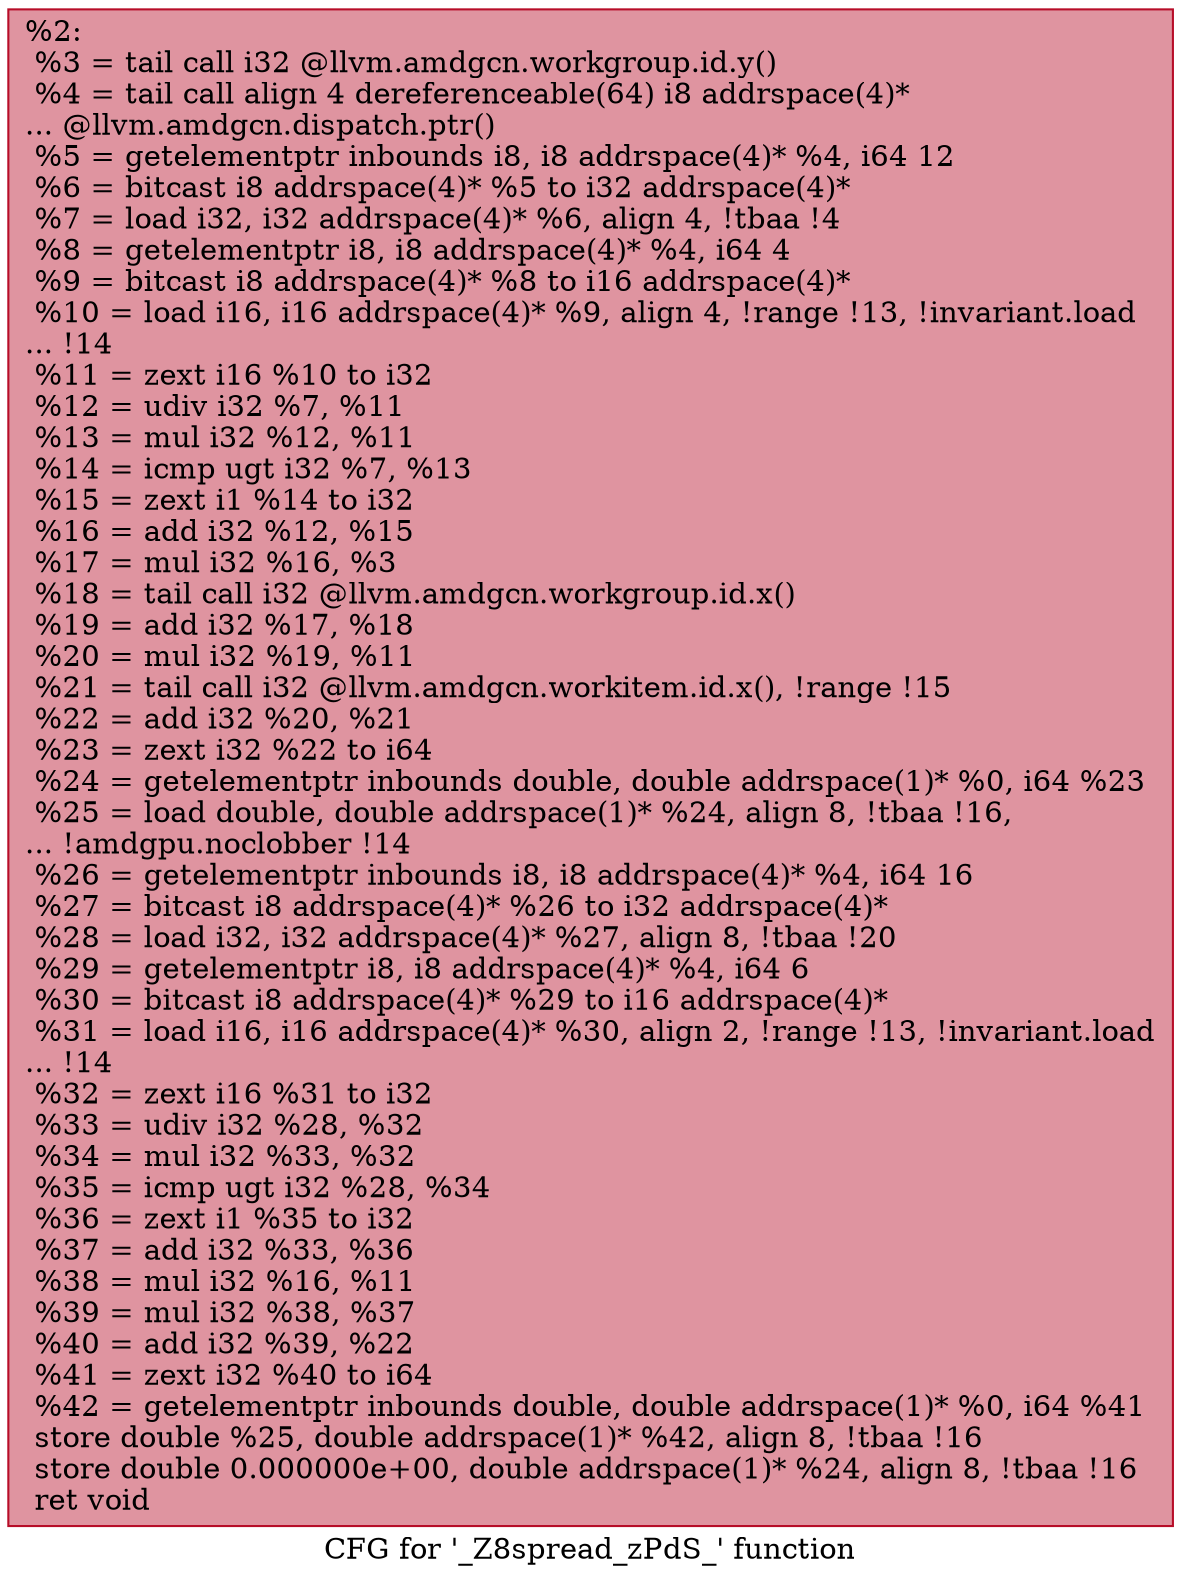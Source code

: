 digraph "CFG for '_Z8spread_zPdS_' function" {
	label="CFG for '_Z8spread_zPdS_' function";

	Node0x5b17580 [shape=record,color="#b70d28ff", style=filled, fillcolor="#b70d2870",label="{%2:\l  %3 = tail call i32 @llvm.amdgcn.workgroup.id.y()\l  %4 = tail call align 4 dereferenceable(64) i8 addrspace(4)*\l... @llvm.amdgcn.dispatch.ptr()\l  %5 = getelementptr inbounds i8, i8 addrspace(4)* %4, i64 12\l  %6 = bitcast i8 addrspace(4)* %5 to i32 addrspace(4)*\l  %7 = load i32, i32 addrspace(4)* %6, align 4, !tbaa !4\l  %8 = getelementptr i8, i8 addrspace(4)* %4, i64 4\l  %9 = bitcast i8 addrspace(4)* %8 to i16 addrspace(4)*\l  %10 = load i16, i16 addrspace(4)* %9, align 4, !range !13, !invariant.load\l... !14\l  %11 = zext i16 %10 to i32\l  %12 = udiv i32 %7, %11\l  %13 = mul i32 %12, %11\l  %14 = icmp ugt i32 %7, %13\l  %15 = zext i1 %14 to i32\l  %16 = add i32 %12, %15\l  %17 = mul i32 %16, %3\l  %18 = tail call i32 @llvm.amdgcn.workgroup.id.x()\l  %19 = add i32 %17, %18\l  %20 = mul i32 %19, %11\l  %21 = tail call i32 @llvm.amdgcn.workitem.id.x(), !range !15\l  %22 = add i32 %20, %21\l  %23 = zext i32 %22 to i64\l  %24 = getelementptr inbounds double, double addrspace(1)* %0, i64 %23\l  %25 = load double, double addrspace(1)* %24, align 8, !tbaa !16,\l... !amdgpu.noclobber !14\l  %26 = getelementptr inbounds i8, i8 addrspace(4)* %4, i64 16\l  %27 = bitcast i8 addrspace(4)* %26 to i32 addrspace(4)*\l  %28 = load i32, i32 addrspace(4)* %27, align 8, !tbaa !20\l  %29 = getelementptr i8, i8 addrspace(4)* %4, i64 6\l  %30 = bitcast i8 addrspace(4)* %29 to i16 addrspace(4)*\l  %31 = load i16, i16 addrspace(4)* %30, align 2, !range !13, !invariant.load\l... !14\l  %32 = zext i16 %31 to i32\l  %33 = udiv i32 %28, %32\l  %34 = mul i32 %33, %32\l  %35 = icmp ugt i32 %28, %34\l  %36 = zext i1 %35 to i32\l  %37 = add i32 %33, %36\l  %38 = mul i32 %16, %11\l  %39 = mul i32 %38, %37\l  %40 = add i32 %39, %22\l  %41 = zext i32 %40 to i64\l  %42 = getelementptr inbounds double, double addrspace(1)* %0, i64 %41\l  store double %25, double addrspace(1)* %42, align 8, !tbaa !16\l  store double 0.000000e+00, double addrspace(1)* %24, align 8, !tbaa !16\l  ret void\l}"];
}
